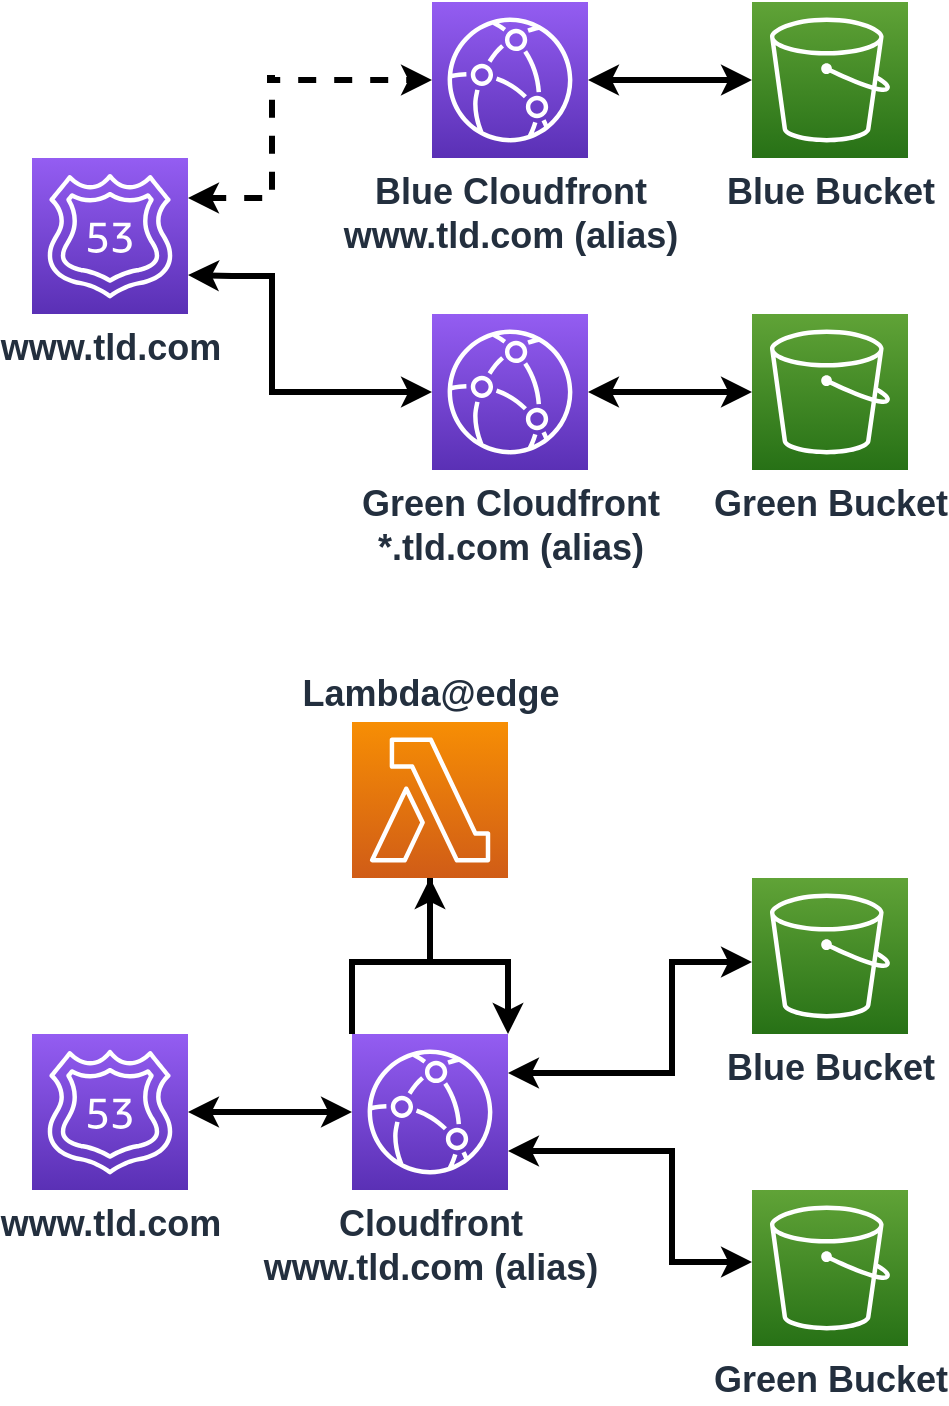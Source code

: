 <mxfile version="17.4.3" type="device"><diagram id="Ht1M8jgEwFfnCIfOTk4-" name="Page-1"><mxGraphModel dx="1521" dy="972" grid="1" gridSize="10" guides="1" tooltips="1" connect="1" arrows="1" fold="1" page="1" pageScale="1" pageWidth="1169" pageHeight="827" math="0" shadow="0"><root><mxCell id="0"/><mxCell id="1" parent="0"/><mxCell id="UEzPUAAOIrF-is8g5C7q-116" value="&lt;b&gt;&lt;font style=&quot;font-size: 18px&quot;&gt;Blue Bucket&lt;/font&gt;&lt;/b&gt;" style="outlineConnect=0;fontColor=#232F3E;gradientColor=#60A337;gradientDirection=north;fillColor=#277116;strokeColor=#ffffff;dashed=0;verticalLabelPosition=bottom;verticalAlign=top;align=center;html=1;fontSize=12;fontStyle=0;aspect=fixed;shape=mxgraph.aws4.resourceIcon;resIcon=mxgraph.aws4.s3;labelBackgroundColor=#ffffff;" parent="1" vertex="1"><mxGeometry x="400.0" y="40" width="78" height="78" as="geometry"/></mxCell><mxCell id="dpMaoVQUlluwgN0wtRfU-7" style="edgeStyle=orthogonalEdgeStyle;rounded=0;orthogonalLoop=1;jettySize=auto;html=1;startArrow=classic;startFill=1;strokeWidth=3;" edge="1" parent="1" source="dpMaoVQUlluwgN0wtRfU-1" target="UEzPUAAOIrF-is8g5C7q-116"><mxGeometry relative="1" as="geometry"/></mxCell><mxCell id="dpMaoVQUlluwgN0wtRfU-1" value="Blue Cloudfront&lt;br&gt;www.tld.com (alias)" style="sketch=0;points=[[0,0,0],[0.25,0,0],[0.5,0,0],[0.75,0,0],[1,0,0],[0,1,0],[0.25,1,0],[0.5,1,0],[0.75,1,0],[1,1,0],[0,0.25,0],[0,0.5,0],[0,0.75,0],[1,0.25,0],[1,0.5,0],[1,0.75,0]];outlineConnect=0;fontColor=#232F3E;gradientColor=#945DF2;gradientDirection=north;fillColor=#5A30B5;strokeColor=#ffffff;dashed=0;verticalLabelPosition=bottom;verticalAlign=top;align=center;html=1;fontSize=18;fontStyle=1;aspect=fixed;shape=mxgraph.aws4.resourceIcon;resIcon=mxgraph.aws4.cloudfront;" vertex="1" parent="1"><mxGeometry x="240" y="40" width="78" height="78" as="geometry"/></mxCell><mxCell id="dpMaoVQUlluwgN0wtRfU-8" style="edgeStyle=orthogonalEdgeStyle;rounded=0;orthogonalLoop=1;jettySize=auto;html=1;entryX=0;entryY=0.5;entryDx=0;entryDy=0;entryPerimeter=0;startArrow=classic;startFill=1;dashed=1;strokeWidth=3;" edge="1" parent="1" source="dpMaoVQUlluwgN0wtRfU-2" target="dpMaoVQUlluwgN0wtRfU-1"><mxGeometry relative="1" as="geometry"><Array as="points"><mxPoint x="160" y="138"/><mxPoint x="160" y="78"/><mxPoint x="159" y="78"/><mxPoint x="159" y="79"/></Array></mxGeometry></mxCell><mxCell id="dpMaoVQUlluwgN0wtRfU-2" value="www.tld.com" style="sketch=0;points=[[0,0,0],[0.25,0,0],[0.5,0,0],[0.75,0,0],[1,0,0],[0,1,0],[0.25,1,0],[0.5,1,0],[0.75,1,0],[1,1,0],[0,0.25,0],[0,0.5,0],[0,0.75,0],[1,0.25,0],[1,0.5,0],[1,0.75,0]];outlineConnect=0;fontColor=#232F3E;gradientColor=#945DF2;gradientDirection=north;fillColor=#5A30B5;strokeColor=#ffffff;dashed=0;verticalLabelPosition=bottom;verticalAlign=top;align=center;html=1;fontSize=18;fontStyle=1;aspect=fixed;shape=mxgraph.aws4.resourceIcon;resIcon=mxgraph.aws4.route_53;" vertex="1" parent="1"><mxGeometry x="40" y="118" width="78" height="78" as="geometry"/></mxCell><mxCell id="dpMaoVQUlluwgN0wtRfU-3" value="Green Bucket" style="outlineConnect=0;fontColor=#232F3E;gradientColor=#60A337;gradientDirection=north;fillColor=#277116;strokeColor=#ffffff;dashed=0;verticalLabelPosition=bottom;verticalAlign=top;align=center;html=1;fontSize=18;fontStyle=1;aspect=fixed;shape=mxgraph.aws4.resourceIcon;resIcon=mxgraph.aws4.s3;labelBackgroundColor=#ffffff;" vertex="1" parent="1"><mxGeometry x="400.0" y="196" width="78" height="78" as="geometry"/></mxCell><mxCell id="dpMaoVQUlluwgN0wtRfU-5" style="rounded=0;orthogonalLoop=1;jettySize=auto;html=1;edgeStyle=orthogonalEdgeStyle;startArrow=classic;startFill=1;strokeWidth=3;entryX=1;entryY=0.75;entryDx=0;entryDy=0;entryPerimeter=0;" edge="1" parent="1" source="dpMaoVQUlluwgN0wtRfU-4" target="dpMaoVQUlluwgN0wtRfU-2"><mxGeometry relative="1" as="geometry"><mxPoint x="140" y="208" as="targetPoint"/><Array as="points"><mxPoint x="160" y="235"/><mxPoint x="160" y="177"/><mxPoint x="140" y="177"/></Array></mxGeometry></mxCell><mxCell id="dpMaoVQUlluwgN0wtRfU-6" style="edgeStyle=orthogonalEdgeStyle;rounded=0;orthogonalLoop=1;jettySize=auto;html=1;startArrow=classic;startFill=1;strokeWidth=3;" edge="1" parent="1" source="dpMaoVQUlluwgN0wtRfU-4" target="dpMaoVQUlluwgN0wtRfU-3"><mxGeometry relative="1" as="geometry"/></mxCell><mxCell id="dpMaoVQUlluwgN0wtRfU-4" value="Green Cloudfront&lt;br&gt;*.tld.com (alias)" style="sketch=0;points=[[0,0,0],[0.25,0,0],[0.5,0,0],[0.75,0,0],[1,0,0],[0,1,0],[0.25,1,0],[0.5,1,0],[0.75,1,0],[1,1,0],[0,0.25,0],[0,0.5,0],[0,0.75,0],[1,0.25,0],[1,0.5,0],[1,0.75,0]];outlineConnect=0;fontColor=#232F3E;gradientColor=#945DF2;gradientDirection=north;fillColor=#5A30B5;strokeColor=#ffffff;dashed=0;verticalLabelPosition=bottom;verticalAlign=top;align=center;html=1;fontSize=18;fontStyle=1;aspect=fixed;shape=mxgraph.aws4.resourceIcon;resIcon=mxgraph.aws4.cloudfront;" vertex="1" parent="1"><mxGeometry x="240" y="196" width="78" height="78" as="geometry"/></mxCell><mxCell id="dpMaoVQUlluwgN0wtRfU-10" value="&lt;b&gt;&lt;font style=&quot;font-size: 18px&quot;&gt;Blue Bucket&lt;/font&gt;&lt;/b&gt;" style="outlineConnect=0;fontColor=#232F3E;gradientColor=#60A337;gradientDirection=north;fillColor=#277116;strokeColor=#ffffff;dashed=0;verticalLabelPosition=bottom;verticalAlign=top;align=center;html=1;fontSize=12;fontStyle=0;aspect=fixed;shape=mxgraph.aws4.resourceIcon;resIcon=mxgraph.aws4.s3;labelBackgroundColor=#ffffff;" vertex="1" parent="1"><mxGeometry x="400.0" y="478" width="78" height="78" as="geometry"/></mxCell><mxCell id="dpMaoVQUlluwgN0wtRfU-11" style="edgeStyle=orthogonalEdgeStyle;rounded=0;orthogonalLoop=1;jettySize=auto;html=1;startArrow=classic;startFill=1;strokeWidth=3;exitX=1;exitY=0.25;exitDx=0;exitDy=0;exitPerimeter=0;" edge="1" parent="1" source="dpMaoVQUlluwgN0wtRfU-18" target="dpMaoVQUlluwgN0wtRfU-10"><mxGeometry relative="1" as="geometry"><mxPoint x="318" y="439" as="sourcePoint"/><Array as="points"><mxPoint x="360" y="576"/><mxPoint x="360" y="520"/></Array></mxGeometry></mxCell><mxCell id="dpMaoVQUlluwgN0wtRfU-14" value="www.tld.com" style="sketch=0;points=[[0,0,0],[0.25,0,0],[0.5,0,0],[0.75,0,0],[1,0,0],[0,1,0],[0.25,1,0],[0.5,1,0],[0.75,1,0],[1,1,0],[0,0.25,0],[0,0.5,0],[0,0.75,0],[1,0.25,0],[1,0.5,0],[1,0.75,0]];outlineConnect=0;fontColor=#232F3E;gradientColor=#945DF2;gradientDirection=north;fillColor=#5A30B5;strokeColor=#ffffff;dashed=0;verticalLabelPosition=bottom;verticalAlign=top;align=center;html=1;fontSize=18;fontStyle=1;aspect=fixed;shape=mxgraph.aws4.resourceIcon;resIcon=mxgraph.aws4.route_53;" vertex="1" parent="1"><mxGeometry x="40" y="556" width="78" height="78" as="geometry"/></mxCell><mxCell id="dpMaoVQUlluwgN0wtRfU-15" value="Green Bucket" style="outlineConnect=0;fontColor=#232F3E;gradientColor=#60A337;gradientDirection=north;fillColor=#277116;strokeColor=#ffffff;dashed=0;verticalLabelPosition=bottom;verticalAlign=top;align=center;html=1;fontSize=18;fontStyle=1;aspect=fixed;shape=mxgraph.aws4.resourceIcon;resIcon=mxgraph.aws4.s3;labelBackgroundColor=#ffffff;" vertex="1" parent="1"><mxGeometry x="400.0" y="634" width="78" height="78" as="geometry"/></mxCell><mxCell id="dpMaoVQUlluwgN0wtRfU-16" style="rounded=0;orthogonalLoop=1;jettySize=auto;html=1;edgeStyle=orthogonalEdgeStyle;startArrow=classic;startFill=1;strokeWidth=3;entryX=1;entryY=0.5;entryDx=0;entryDy=0;entryPerimeter=0;" edge="1" parent="1" source="dpMaoVQUlluwgN0wtRfU-18" target="dpMaoVQUlluwgN0wtRfU-14"><mxGeometry relative="1" as="geometry"><mxPoint x="160" y="658" as="targetPoint"/><Array as="points"><mxPoint x="180" y="595"/><mxPoint x="180" y="595"/></Array></mxGeometry></mxCell><mxCell id="dpMaoVQUlluwgN0wtRfU-17" style="edgeStyle=orthogonalEdgeStyle;rounded=0;orthogonalLoop=1;jettySize=auto;html=1;startArrow=classic;startFill=1;strokeWidth=3;exitX=1;exitY=0.75;exitDx=0;exitDy=0;exitPerimeter=0;" edge="1" parent="1" source="dpMaoVQUlluwgN0wtRfU-18" target="dpMaoVQUlluwgN0wtRfU-15"><mxGeometry relative="1" as="geometry"><Array as="points"><mxPoint x="360" y="615"/><mxPoint x="360" y="670"/></Array></mxGeometry></mxCell><mxCell id="dpMaoVQUlluwgN0wtRfU-21" style="edgeStyle=orthogonalEdgeStyle;rounded=0;orthogonalLoop=1;jettySize=auto;html=1;fontSize=18;startArrow=none;startFill=0;strokeWidth=3;entryX=0.5;entryY=1;entryDx=0;entryDy=0;entryPerimeter=0;exitX=0;exitY=0;exitDx=0;exitDy=0;exitPerimeter=0;endArrow=classic;endFill=1;" edge="1" parent="1" source="dpMaoVQUlluwgN0wtRfU-18" target="dpMaoVQUlluwgN0wtRfU-19"><mxGeometry relative="1" as="geometry"><mxPoint x="210" y="480" as="targetPoint"/><Array as="points"><mxPoint x="200" y="520"/><mxPoint x="239" y="520"/></Array></mxGeometry></mxCell><mxCell id="dpMaoVQUlluwgN0wtRfU-18" value="Cloudfront&lt;br&gt;www.tld.com (alias)" style="sketch=0;points=[[0,0,0],[0.25,0,0],[0.5,0,0],[0.75,0,0],[1,0,0],[0,1,0],[0.25,1,0],[0.5,1,0],[0.75,1,0],[1,1,0],[0,0.25,0],[0,0.5,0],[0,0.75,0],[1,0.25,0],[1,0.5,0],[1,0.75,0]];outlineConnect=0;fontColor=#232F3E;gradientColor=#945DF2;gradientDirection=north;fillColor=#5A30B5;strokeColor=#ffffff;dashed=0;verticalLabelPosition=bottom;verticalAlign=top;align=center;html=1;fontSize=18;fontStyle=1;aspect=fixed;shape=mxgraph.aws4.resourceIcon;resIcon=mxgraph.aws4.cloudfront;" vertex="1" parent="1"><mxGeometry x="200" y="556" width="78" height="78" as="geometry"/></mxCell><mxCell id="dpMaoVQUlluwgN0wtRfU-22" style="edgeStyle=orthogonalEdgeStyle;rounded=0;orthogonalLoop=1;jettySize=auto;html=1;entryX=1;entryY=0;entryDx=0;entryDy=0;entryPerimeter=0;fontSize=18;startArrow=none;startFill=0;endArrow=classic;endFill=1;strokeWidth=3;exitX=0.5;exitY=1;exitDx=0;exitDy=0;exitPerimeter=0;" edge="1" parent="1" source="dpMaoVQUlluwgN0wtRfU-19" target="dpMaoVQUlluwgN0wtRfU-18"><mxGeometry relative="1" as="geometry"><Array as="points"><mxPoint x="239" y="520"/><mxPoint x="278" y="520"/></Array></mxGeometry></mxCell><mxCell id="dpMaoVQUlluwgN0wtRfU-19" value="&lt;font style=&quot;font-size: 18px&quot;&gt;&lt;b&gt;Lambda@edge&lt;/b&gt;&lt;/font&gt;" style="sketch=0;points=[[0,0,0],[0.25,0,0],[0.5,0,0],[0.75,0,0],[1,0,0],[0,1,0],[0.25,1,0],[0.5,1,0],[0.75,1,0],[1,1,0],[0,0.25,0],[0,0.5,0],[0,0.75,0],[1,0.25,0],[1,0.5,0],[1,0.75,0]];outlineConnect=0;fontColor=#232F3E;gradientColor=#F78E04;gradientDirection=north;fillColor=#D05C17;strokeColor=#ffffff;dashed=0;verticalLabelPosition=top;verticalAlign=bottom;align=center;html=1;fontSize=12;fontStyle=0;aspect=fixed;shape=mxgraph.aws4.resourceIcon;resIcon=mxgraph.aws4.lambda;labelPosition=center;" vertex="1" parent="1"><mxGeometry x="200" y="400" width="78" height="78" as="geometry"/></mxCell></root></mxGraphModel></diagram></mxfile>